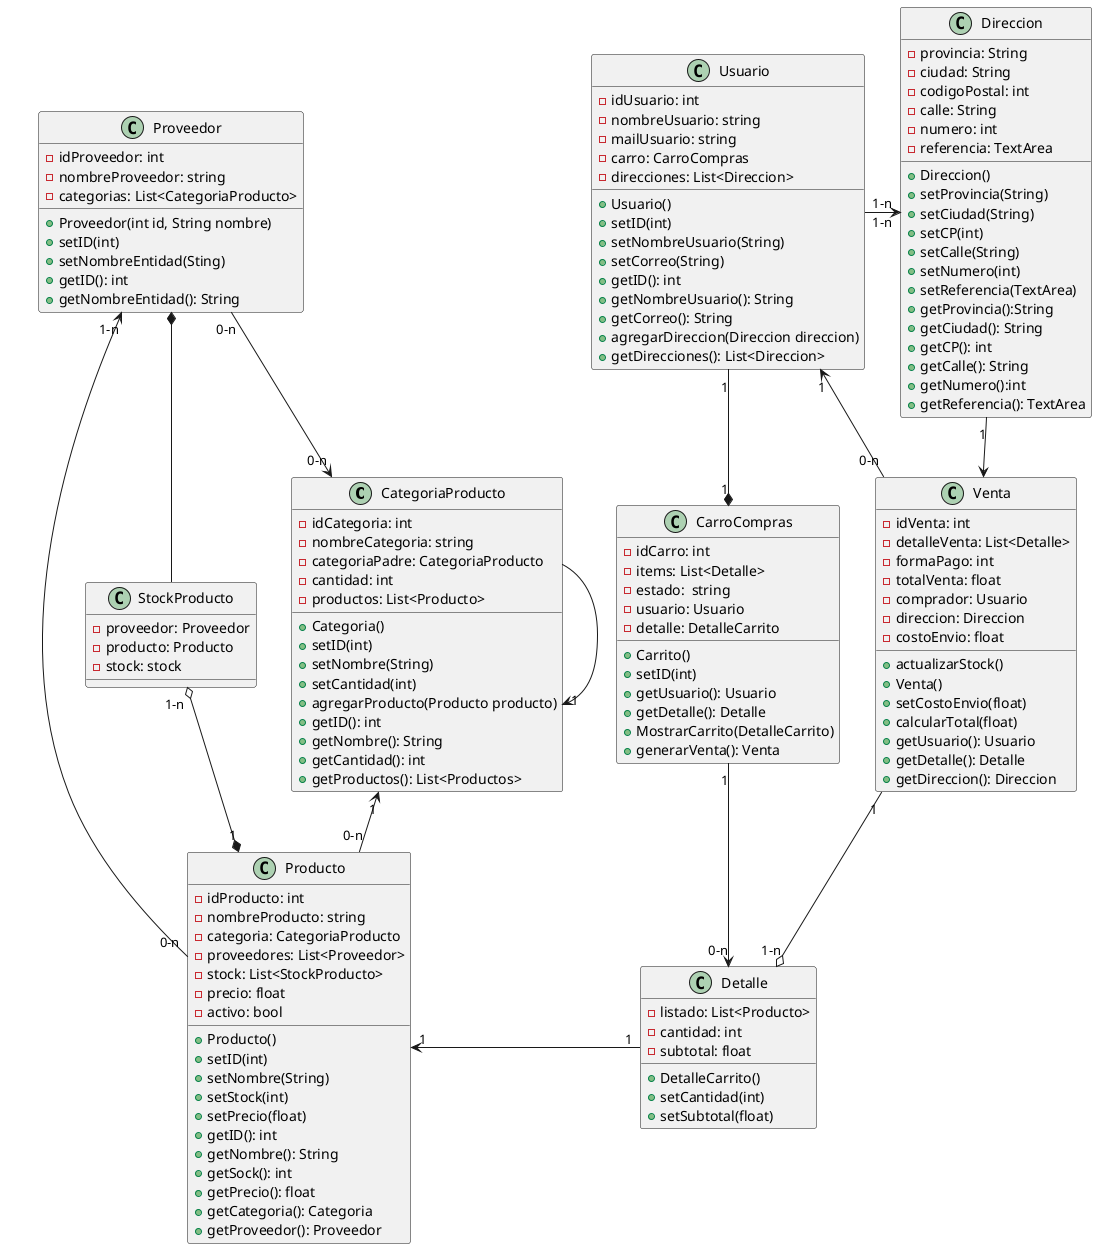 @startuml Class Diagram

class CategoriaProducto{
    - idCategoria: int
    - nombreCategoria: string
    - categoriaPadre: CategoriaProducto
    - cantidad: int
    - productos: List<Producto>


    + Categoria()
    + setID(int)
    + setNombre(String)
    + setCantidad(int)
    + agregarProducto(Producto producto)
    + getID(): int
    + getNombre(): String
    + getCantidad(): int
    + getProductos(): List<Productos>

}

class Proveedor{
    - idProveedor: int
    - nombreProveedor: string
    - categorias: List<CategoriaProducto>

    + Proveedor(int id, String nombre)
    + setID(int)
    + setNombreEntidad(Sting)
    + getID(): int
    + getNombreEntidad(): String


}

class Producto{
    - idProducto: int
    - nombreProducto: string
    - categoria: CategoriaProducto
    - proveedores: List<Proveedor>
    - stock: List<StockProducto>
    - precio: float
    - activo: bool

    + Producto()
    + setID(int)
    + setNombre(String)
    + setStock(int)
    + setPrecio(float)
    + getID(): int
    + getNombre(): String
    + getSock(): int
    + getPrecio(): float
    + getCategoria(): Categoria
    + getProveedor(): Proveedor
}

class CarroCompras{
    - idCarro: int
    - items: List<Detalle>
    - estado:  string
    - usuario: Usuario
    - detalle: DetalleCarrito

    + Carrito()
    + setID(int)
    + getUsuario(): Usuario
    + getDetalle(): Detalle
    + MostrarCarrito(DetalleCarrito)
    + generarVenta(): Venta

}

class Usuario{
    - idUsuario: int
    - nombreUsuario: string
    - mailUsuario: string
    - carro: CarroCompras
    - direcciones: List<Direccion>

    + Usuario()
    + setID(int)
    + setNombreUsuario(String)
    + setCorreo(String)
    + getID(): int
    + getNombreUsuario(): String
    + getCorreo(): String
    + agregarDireccion(Direccion direccion)
    + getDirecciones(): List<Direccion>

}
class Direccion{
    - provincia: String
    - ciudad: String
    - codigoPostal: int
    - calle: String
    - numero: int
    - referencia: TextArea

    + Direccion()
    + setProvincia(String)
    + setCiudad(String)
    + setCP(int)
    + setCalle(String)
    + setNumero(int)
    + setReferencia(TextArea)
    + getProvincia():String
    + getCiudad(): String
    + getCP(): int
    + getCalle(): String
    + getNumero():int
    + getReferencia(): TextArea


}

class Detalle{
    - listado: List<Producto>
    - cantidad: int
    - subtotal: float

    + DetalleCarrito()
    + setCantidad(int)
    + setSubtotal(float)
}

class StockProducto{
    - proveedor: Proveedor
    - producto: Producto
    - stock: stock
}

class Venta{
    - idVenta: int
    - detalleVenta: List<Detalle>
    - formaPago: int
    - totalVenta: float
    - comprador: Usuario
    - direccion: Direccion
    - costoEnvio: float

    + actualizarStock()
    + Venta()
    + setCostoEnvio(float)
    + calcularTotal(float)
    + getUsuario(): Usuario
    + getDetalle(): Detalle
    + getDireccion(): Direccion
}

Proveedor "0-n" --> "0-n" CategoriaProducto
StockProducto -up-* Proveedor
CategoriaProducto --> "1" CategoriaProducto
Producto "0-n" -up-> "1" CategoriaProducto
Producto "0-n" -up-> "1-n" Proveedor
Producto "1" *-up-o "1-n " StockProducto
CarroCompras "1" --> "0-n" Detalle
Usuario "1" --* "1" CarroCompras
Usuario "1" <-- "0-n" Venta
Usuario "1-n" -right-> "1-n" Direccion
Detalle "1" -left-> "1" Producto
Venta "1" --o "1-n" Detalle
Direccion "1" --> Venta

@enduml